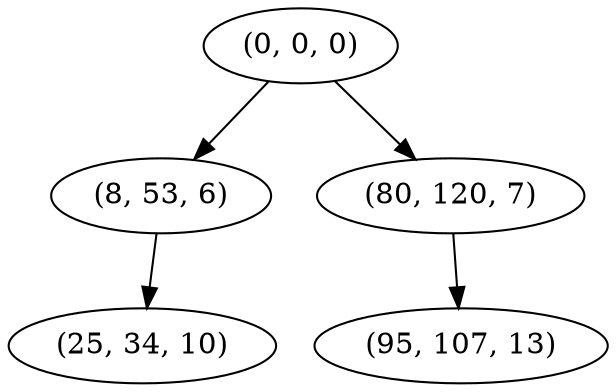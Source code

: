digraph tree {
    "(0, 0, 0)";
    "(8, 53, 6)";
    "(25, 34, 10)";
    "(80, 120, 7)";
    "(95, 107, 13)";
    "(0, 0, 0)" -> "(8, 53, 6)";
    "(0, 0, 0)" -> "(80, 120, 7)";
    "(8, 53, 6)" -> "(25, 34, 10)";
    "(80, 120, 7)" -> "(95, 107, 13)";
}
